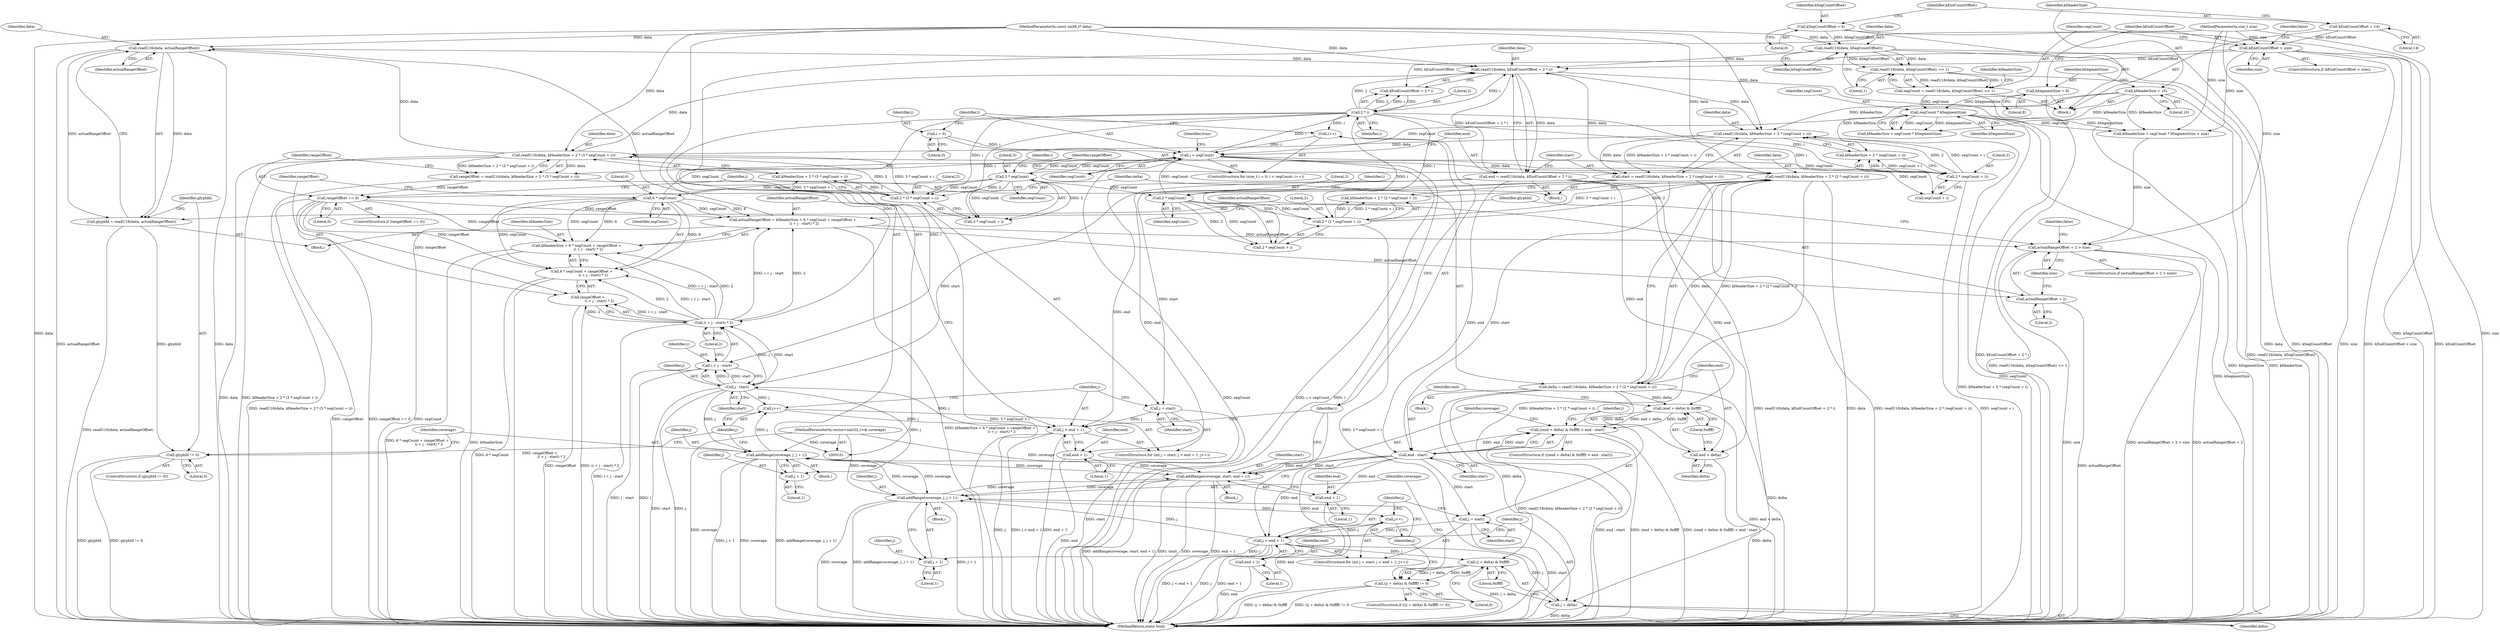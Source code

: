 digraph "1_Android_ca8ac8acdad662230ae37998c6c4091bb39402b6_1@API" {
"1000306" [label="(Call,readU16(data, actualRangeOffset))"];
"1000184" [label="(Call,readU16(data, kHeaderSize + 2 * (3 * segCount + i)))"];
"1000172" [label="(Call,readU16(data, kHeaderSize + 2 * (segCount + i)))"];
"1000162" [label="(Call,readU16(data, kEndCountOffset + 2 * i))"];
"1000306" [label="(Call,readU16(data, actualRangeOffset))"];
"1000103" [label="(MethodParameterIn,const uint8_t* data)"];
"1000277" [label="(Call,actualRangeOffset = kHeaderSize + 6 * segCount + rangeOffset +\n                     (i + j - start) * 2)"];
"1000282" [label="(Call,6 * segCount)"];
"1000191" [label="(Call,3 * segCount)"];
"1000153" [label="(Call,i < segCount)"];
"1000150" [label="(Call,i = 0)"];
"1000156" [label="(Call,i++)"];
"1000166" [label="(Call,2 * i)"];
"1000141" [label="(Call,segCount * kSegmentSize)"];
"1000130" [label="(Call,segCount = readU16(data, kSegCountOffset) >> 1)"];
"1000132" [label="(Call,readU16(data, kSegCountOffset) >> 1)"];
"1000133" [label="(Call,readU16(data, kSegCountOffset))"];
"1000107" [label="(Call,kSegCountOffset = 6)"];
"1000119" [label="(Call,kSegmentSize = 8)"];
"1000210" [label="(Call,2 * segCount)"];
"1000196" [label="(Call,rangeOffset == 0)"];
"1000182" [label="(Call,rangeOffset = readU16(data, kHeaderSize + 2 * (3 * segCount + i)))"];
"1000287" [label="(Call,(i + j - start) * 2)"];
"1000290" [label="(Call,j - start)"];
"1000268" [label="(Call,j < end + 1)"];
"1000273" [label="(Call,j++)"];
"1000314" [label="(Call,addRange(coverage, j, j + 1))"];
"1000225" [label="(Call,addRange(coverage, start, end + 1))"];
"1000255" [label="(Call,addRange(coverage, j, j + 1))"];
"1000102" [label="(MethodParameterIn,vector<uint32_t>& coverage)"];
"1000238" [label="(Call,j < end + 1)"];
"1000235" [label="(Call,j = start)"];
"1000221" [label="(Call,end - start)"];
"1000160" [label="(Call,end = readU16(data, kEndCountOffset + 2 * i))"];
"1000170" [label="(Call,start = readU16(data, kHeaderSize + 2 * (segCount + i)))"];
"1000243" [label="(Call,j++)"];
"1000265" [label="(Call,j = start)"];
"1000203" [label="(Call,readU16(data, kHeaderSize + 2 * (2 * segCount + i)))"];
"1000207" [label="(Call,2 * (2 * segCount + i))"];
"1000123" [label="(Call,kEndCountOffset > size)"];
"1000111" [label="(Call,kEndCountOffset = 14)"];
"1000104" [label="(MethodParameterIn,size_t size)"];
"1000115" [label="(Call,kHeaderSize = 16)"];
"1000176" [label="(Call,2 * (segCount + i))"];
"1000188" [label="(Call,2 * (3 * segCount + i))"];
"1000216" [label="(Call,(end + delta) & 0xffff)"];
"1000215" [label="(Call,((end + delta) & 0xffff) > end - start)"];
"1000217" [label="(Call,end + delta)"];
"1000248" [label="(Call,(j + delta) & 0xffff)"];
"1000247" [label="(Call,((j + delta) & 0xffff) != 0)"];
"1000249" [label="(Call,j + delta)"];
"1000258" [label="(Call,j + 1)"];
"1000295" [label="(Call,actualRangeOffset + 2 > size)"];
"1000296" [label="(Call,actualRangeOffset + 2)"];
"1000304" [label="(Call,glyphId = readU16(data, actualRangeOffset))"];
"1000310" [label="(Call,glyphId != 0)"];
"1000279" [label="(Call,kHeaderSize + 6 * segCount + rangeOffset +\n                     (i + j - start) * 2)"];
"1000281" [label="(Call,6 * segCount + rangeOffset +\n                     (i + j - start) * 2)"];
"1000285" [label="(Call,rangeOffset +\n                     (i + j - start) * 2)"];
"1000288" [label="(Call,i + j - start)"];
"1000317" [label="(Call,j + 1)"];
"1000228" [label="(Call,end + 1)"];
"1000240" [label="(Call,end + 1)"];
"1000270" [label="(Call,end + 1)"];
"1000201" [label="(Call,delta = readU16(data, kHeaderSize + 2 * (2 * segCount + i)))"];
"1000281" [label="(Call,6 * segCount + rangeOffset +\n                     (i + j - start) * 2)"];
"1000321" [label="(Identifier,true)"];
"1000222" [label="(Identifier,end)"];
"1000273" [label="(Call,j++)"];
"1000188" [label="(Call,2 * (3 * segCount + i))"];
"1000312" [label="(Literal,0)"];
"1000240" [label="(Call,end + 1)"];
"1000116" [label="(Identifier,kHeaderSize)"];
"1000192" [label="(Literal,3)"];
"1000183" [label="(Identifier,rangeOffset)"];
"1000266" [label="(Identifier,j)"];
"1000205" [label="(Call,kHeaderSize + 2 * (2 * segCount + i))"];
"1000219" [label="(Identifier,delta)"];
"1000291" [label="(Identifier,j)"];
"1000199" [label="(Block,)"];
"1000310" [label="(Call,glyphId != 0)"];
"1000194" [label="(Identifier,i)"];
"1000186" [label="(Call,kHeaderSize + 2 * (3 * segCount + i))"];
"1000109" [label="(Literal,6)"];
"1000285" [label="(Call,rangeOffset +\n                     (i + j - start) * 2)"];
"1000105" [label="(Block,)"];
"1000235" [label="(Call,j = start)"];
"1000125" [label="(Identifier,size)"];
"1000257" [label="(Identifier,j)"];
"1000302" [label="(Identifier,false)"];
"1000208" [label="(Literal,2)"];
"1000133" [label="(Call,readU16(data, kSegCountOffset))"];
"1000119" [label="(Call,kSegmentSize = 8)"];
"1000134" [label="(Identifier,data)"];
"1000166" [label="(Call,2 * i)"];
"1000202" [label="(Identifier,delta)"];
"1000270" [label="(Call,end + 1)"];
"1000140" [label="(Identifier,kHeaderSize)"];
"1000128" [label="(Identifier,false)"];
"1000309" [label="(ControlStructure,if (glyphId != 0))"];
"1000227" [label="(Identifier,start)"];
"1000287" [label="(Call,(i + j - start) * 2)"];
"1000172" [label="(Call,readU16(data, kHeaderSize + 2 * (segCount + i)))"];
"1000290" [label="(Call,j - start)"];
"1000271" [label="(Identifier,end)"];
"1000311" [label="(Identifier,glyphId)"];
"1000211" [label="(Literal,2)"];
"1000256" [label="(Identifier,coverage)"];
"1000143" [label="(Identifier,kSegmentSize)"];
"1000230" [label="(Literal,1)"];
"1000250" [label="(Identifier,j)"];
"1000280" [label="(Identifier,kHeaderSize)"];
"1000132" [label="(Call,readU16(data, kSegCountOffset) >> 1)"];
"1000304" [label="(Call,glyphId = readU16(data, actualRangeOffset))"];
"1000314" [label="(Call,addRange(coverage, j, j + 1))"];
"1000293" [label="(Literal,2)"];
"1000131" [label="(Identifier,segCount)"];
"1000258" [label="(Call,j + 1)"];
"1000292" [label="(Identifier,start)"];
"1000282" [label="(Call,6 * segCount)"];
"1000263" [label="(ControlStructure,for (int j = start; j < end + 1; j++))"];
"1000269" [label="(Identifier,j)"];
"1000239" [label="(Identifier,j)"];
"1000241" [label="(Identifier,end)"];
"1000151" [label="(Identifier,i)"];
"1000121" [label="(Literal,8)"];
"1000255" [label="(Call,addRange(coverage, j, j + 1))"];
"1000286" [label="(Identifier,rangeOffset)"];
"1000318" [label="(Identifier,j)"];
"1000246" [label="(ControlStructure,if (((j + delta) & 0xffff) != 0))"];
"1000113" [label="(Literal,14)"];
"1000316" [label="(Identifier,j)"];
"1000289" [label="(Identifier,i)"];
"1000223" [label="(Identifier,start)"];
"1000322" [label="(MethodReturn,static bool)"];
"1000185" [label="(Identifier,data)"];
"1000249" [label="(Call,j + delta)"];
"1000117" [label="(Literal,16)"];
"1000274" [label="(Identifier,j)"];
"1000162" [label="(Call,readU16(data, kEndCountOffset + 2 * i))"];
"1000111" [label="(Call,kEndCountOffset = 14)"];
"1000135" [label="(Identifier,kSegCountOffset)"];
"1000217" [label="(Call,end + delta)"];
"1000108" [label="(Identifier,kSegCountOffset)"];
"1000204" [label="(Identifier,data)"];
"1000294" [label="(ControlStructure,if (actualRangeOffset + 2 > size))"];
"1000215" [label="(Call,((end + delta) & 0xffff) > end - start)"];
"1000308" [label="(Identifier,actualRangeOffset)"];
"1000104" [label="(MethodParameterIn,size_t size)"];
"1000164" [label="(Call,kEndCountOffset + 2 * i)"];
"1000171" [label="(Identifier,start)"];
"1000267" [label="(Identifier,start)"];
"1000163" [label="(Identifier,data)"];
"1000243" [label="(Call,j++)"];
"1000288" [label="(Call,i + j - start)"];
"1000317" [label="(Call,j + 1)"];
"1000177" [label="(Literal,2)"];
"1000284" [label="(Identifier,segCount)"];
"1000216" [label="(Call,(end + delta) & 0xffff)"];
"1000242" [label="(Literal,1)"];
"1000244" [label="(Identifier,j)"];
"1000306" [label="(Call,readU16(data, actualRangeOffset))"];
"1000168" [label="(Identifier,i)"];
"1000233" [label="(ControlStructure,for (int j = start; j < end + 1; j++))"];
"1000238" [label="(Call,j < end + 1)"];
"1000190" [label="(Call,3 * segCount + i)"];
"1000170" [label="(Call,start = readU16(data, kHeaderSize + 2 * (segCount + i)))"];
"1000112" [label="(Identifier,kEndCountOffset)"];
"1000254" [label="(Block,)"];
"1000248" [label="(Call,(j + delta) & 0xffff)"];
"1000174" [label="(Call,kHeaderSize + 2 * (segCount + i))"];
"1000158" [label="(Block,)"];
"1000193" [label="(Identifier,segCount)"];
"1000178" [label="(Call,segCount + i)"];
"1000124" [label="(Identifier,kEndCountOffset)"];
"1000138" [label="(Call,kHeaderSize + segCount * kSegmentSize > size)"];
"1000272" [label="(Literal,1)"];
"1000142" [label="(Identifier,segCount)"];
"1000295" [label="(Call,actualRangeOffset + 2 > size)"];
"1000251" [label="(Identifier,delta)"];
"1000298" [label="(Literal,2)"];
"1000226" [label="(Identifier,coverage)"];
"1000115" [label="(Call,kHeaderSize = 16)"];
"1000176" [label="(Call,2 * (segCount + i))"];
"1000299" [label="(Identifier,size)"];
"1000283" [label="(Literal,6)"];
"1000203" [label="(Call,readU16(data, kHeaderSize + 2 * (2 * segCount + i)))"];
"1000210" [label="(Call,2 * segCount)"];
"1000236" [label="(Identifier,j)"];
"1000278" [label="(Identifier,actualRangeOffset)"];
"1000120" [label="(Identifier,kSegmentSize)"];
"1000161" [label="(Identifier,end)"];
"1000150" [label="(Call,i = 0)"];
"1000139" [label="(Call,kHeaderSize + segCount * kSegmentSize)"];
"1000122" [label="(ControlStructure,if (kEndCountOffset > size))"];
"1000253" [label="(Literal,0)"];
"1000305" [label="(Identifier,glyphId)"];
"1000201" [label="(Call,delta = readU16(data, kHeaderSize + 2 * (2 * segCount + i)))"];
"1000167" [label="(Literal,2)"];
"1000296" [label="(Call,actualRangeOffset + 2)"];
"1000268" [label="(Call,j < end + 1)"];
"1000307" [label="(Identifier,data)"];
"1000265" [label="(Call,j = start)"];
"1000220" [label="(Literal,0xffff)"];
"1000319" [label="(Literal,1)"];
"1000103" [label="(MethodParameterIn,const uint8_t* data)"];
"1000153" [label="(Call,i < segCount)"];
"1000197" [label="(Identifier,rangeOffset)"];
"1000313" [label="(Block,)"];
"1000209" [label="(Call,2 * segCount + i)"];
"1000157" [label="(Identifier,i)"];
"1000123" [label="(Call,kEndCountOffset > size)"];
"1000136" [label="(Literal,1)"];
"1000107" [label="(Call,kSegCountOffset = 6)"];
"1000155" [label="(Identifier,segCount)"];
"1000252" [label="(Literal,0xffff)"];
"1000212" [label="(Identifier,segCount)"];
"1000148" [label="(ControlStructure,for (size_t i = 0; i < segCount; i++))"];
"1000184" [label="(Call,readU16(data, kHeaderSize + 2 * (3 * segCount + i)))"];
"1000218" [label="(Identifier,end)"];
"1000207" [label="(Call,2 * (2 * segCount + i))"];
"1000221" [label="(Call,end - start)"];
"1000214" [label="(ControlStructure,if (((end + delta) & 0xffff) > end - start))"];
"1000315" [label="(Identifier,coverage)"];
"1000229" [label="(Identifier,end)"];
"1000102" [label="(MethodParameterIn,vector<uint32_t>& coverage)"];
"1000228" [label="(Call,end + 1)"];
"1000196" [label="(Call,rangeOffset == 0)"];
"1000152" [label="(Literal,0)"];
"1000237" [label="(Identifier,start)"];
"1000189" [label="(Literal,2)"];
"1000225" [label="(Call,addRange(coverage, start, end + 1))"];
"1000195" [label="(ControlStructure,if (rangeOffset == 0))"];
"1000275" [label="(Block,)"];
"1000141" [label="(Call,segCount * kSegmentSize)"];
"1000247" [label="(Call,((j + delta) & 0xffff) != 0)"];
"1000173" [label="(Identifier,data)"];
"1000259" [label="(Identifier,j)"];
"1000182" [label="(Call,rangeOffset = readU16(data, kHeaderSize + 2 * (3 * segCount + i)))"];
"1000156" [label="(Call,i++)"];
"1000224" [label="(Block,)"];
"1000279" [label="(Call,kHeaderSize + 6 * segCount + rangeOffset +\n                     (i + j - start) * 2)"];
"1000198" [label="(Literal,0)"];
"1000297" [label="(Identifier,actualRangeOffset)"];
"1000191" [label="(Call,3 * segCount)"];
"1000160" [label="(Call,end = readU16(data, kEndCountOffset + 2 * i))"];
"1000130" [label="(Call,segCount = readU16(data, kSegCountOffset) >> 1)"];
"1000260" [label="(Literal,1)"];
"1000213" [label="(Identifier,i)"];
"1000154" [label="(Identifier,i)"];
"1000277" [label="(Call,actualRangeOffset = kHeaderSize + 6 * segCount + rangeOffset +\n                     (i + j - start) * 2)"];
"1000306" -> "1000304"  [label="AST: "];
"1000306" -> "1000308"  [label="CFG: "];
"1000307" -> "1000306"  [label="AST: "];
"1000308" -> "1000306"  [label="AST: "];
"1000304" -> "1000306"  [label="CFG: "];
"1000306" -> "1000322"  [label="DDG: data"];
"1000306" -> "1000322"  [label="DDG: actualRangeOffset"];
"1000306" -> "1000162"  [label="DDG: data"];
"1000306" -> "1000304"  [label="DDG: data"];
"1000306" -> "1000304"  [label="DDG: actualRangeOffset"];
"1000184" -> "1000306"  [label="DDG: data"];
"1000103" -> "1000306"  [label="DDG: data"];
"1000277" -> "1000306"  [label="DDG: actualRangeOffset"];
"1000184" -> "1000182"  [label="AST: "];
"1000184" -> "1000186"  [label="CFG: "];
"1000185" -> "1000184"  [label="AST: "];
"1000186" -> "1000184"  [label="AST: "];
"1000182" -> "1000184"  [label="CFG: "];
"1000184" -> "1000322"  [label="DDG: data"];
"1000184" -> "1000322"  [label="DDG: kHeaderSize + 2 * (3 * segCount + i)"];
"1000184" -> "1000162"  [label="DDG: data"];
"1000184" -> "1000182"  [label="DDG: data"];
"1000184" -> "1000182"  [label="DDG: kHeaderSize + 2 * (3 * segCount + i)"];
"1000172" -> "1000184"  [label="DDG: data"];
"1000103" -> "1000184"  [label="DDG: data"];
"1000188" -> "1000184"  [label="DDG: 2"];
"1000188" -> "1000184"  [label="DDG: 3 * segCount + i"];
"1000184" -> "1000203"  [label="DDG: data"];
"1000172" -> "1000170"  [label="AST: "];
"1000172" -> "1000174"  [label="CFG: "];
"1000173" -> "1000172"  [label="AST: "];
"1000174" -> "1000172"  [label="AST: "];
"1000170" -> "1000172"  [label="CFG: "];
"1000172" -> "1000322"  [label="DDG: kHeaderSize + 2 * (segCount + i)"];
"1000172" -> "1000170"  [label="DDG: data"];
"1000172" -> "1000170"  [label="DDG: kHeaderSize + 2 * (segCount + i)"];
"1000162" -> "1000172"  [label="DDG: data"];
"1000103" -> "1000172"  [label="DDG: data"];
"1000115" -> "1000172"  [label="DDG: kHeaderSize"];
"1000176" -> "1000172"  [label="DDG: 2"];
"1000176" -> "1000172"  [label="DDG: segCount + i"];
"1000162" -> "1000160"  [label="AST: "];
"1000162" -> "1000164"  [label="CFG: "];
"1000163" -> "1000162"  [label="AST: "];
"1000164" -> "1000162"  [label="AST: "];
"1000160" -> "1000162"  [label="CFG: "];
"1000162" -> "1000322"  [label="DDG: kEndCountOffset + 2 * i"];
"1000162" -> "1000160"  [label="DDG: data"];
"1000162" -> "1000160"  [label="DDG: kEndCountOffset + 2 * i"];
"1000203" -> "1000162"  [label="DDG: data"];
"1000133" -> "1000162"  [label="DDG: data"];
"1000103" -> "1000162"  [label="DDG: data"];
"1000123" -> "1000162"  [label="DDG: kEndCountOffset"];
"1000166" -> "1000162"  [label="DDG: 2"];
"1000166" -> "1000162"  [label="DDG: i"];
"1000103" -> "1000101"  [label="AST: "];
"1000103" -> "1000322"  [label="DDG: data"];
"1000103" -> "1000133"  [label="DDG: data"];
"1000103" -> "1000203"  [label="DDG: data"];
"1000277" -> "1000275"  [label="AST: "];
"1000277" -> "1000279"  [label="CFG: "];
"1000278" -> "1000277"  [label="AST: "];
"1000279" -> "1000277"  [label="AST: "];
"1000297" -> "1000277"  [label="CFG: "];
"1000277" -> "1000322"  [label="DDG: kHeaderSize + 6 * segCount + rangeOffset +\n                     (i + j - start) * 2"];
"1000282" -> "1000277"  [label="DDG: 6"];
"1000282" -> "1000277"  [label="DDG: segCount"];
"1000196" -> "1000277"  [label="DDG: rangeOffset"];
"1000287" -> "1000277"  [label="DDG: i + j - start"];
"1000287" -> "1000277"  [label="DDG: 2"];
"1000277" -> "1000295"  [label="DDG: actualRangeOffset"];
"1000277" -> "1000296"  [label="DDG: actualRangeOffset"];
"1000282" -> "1000281"  [label="AST: "];
"1000282" -> "1000284"  [label="CFG: "];
"1000283" -> "1000282"  [label="AST: "];
"1000284" -> "1000282"  [label="AST: "];
"1000286" -> "1000282"  [label="CFG: "];
"1000282" -> "1000322"  [label="DDG: segCount"];
"1000282" -> "1000153"  [label="DDG: segCount"];
"1000282" -> "1000279"  [label="DDG: 6"];
"1000282" -> "1000279"  [label="DDG: segCount"];
"1000282" -> "1000281"  [label="DDG: 6"];
"1000282" -> "1000281"  [label="DDG: segCount"];
"1000191" -> "1000282"  [label="DDG: segCount"];
"1000191" -> "1000190"  [label="AST: "];
"1000191" -> "1000193"  [label="CFG: "];
"1000192" -> "1000191"  [label="AST: "];
"1000193" -> "1000191"  [label="AST: "];
"1000194" -> "1000191"  [label="CFG: "];
"1000191" -> "1000153"  [label="DDG: segCount"];
"1000191" -> "1000188"  [label="DDG: 3"];
"1000191" -> "1000188"  [label="DDG: segCount"];
"1000191" -> "1000190"  [label="DDG: 3"];
"1000191" -> "1000190"  [label="DDG: segCount"];
"1000153" -> "1000191"  [label="DDG: segCount"];
"1000191" -> "1000210"  [label="DDG: segCount"];
"1000153" -> "1000148"  [label="AST: "];
"1000153" -> "1000155"  [label="CFG: "];
"1000154" -> "1000153"  [label="AST: "];
"1000155" -> "1000153"  [label="AST: "];
"1000161" -> "1000153"  [label="CFG: "];
"1000321" -> "1000153"  [label="CFG: "];
"1000153" -> "1000322"  [label="DDG: segCount"];
"1000153" -> "1000322"  [label="DDG: i < segCount"];
"1000153" -> "1000322"  [label="DDG: i"];
"1000150" -> "1000153"  [label="DDG: i"];
"1000156" -> "1000153"  [label="DDG: i"];
"1000141" -> "1000153"  [label="DDG: segCount"];
"1000210" -> "1000153"  [label="DDG: segCount"];
"1000153" -> "1000166"  [label="DDG: i"];
"1000153" -> "1000176"  [label="DDG: segCount"];
"1000153" -> "1000178"  [label="DDG: segCount"];
"1000150" -> "1000148"  [label="AST: "];
"1000150" -> "1000152"  [label="CFG: "];
"1000151" -> "1000150"  [label="AST: "];
"1000152" -> "1000150"  [label="AST: "];
"1000154" -> "1000150"  [label="CFG: "];
"1000156" -> "1000148"  [label="AST: "];
"1000156" -> "1000157"  [label="CFG: "];
"1000157" -> "1000156"  [label="AST: "];
"1000154" -> "1000156"  [label="CFG: "];
"1000166" -> "1000156"  [label="DDG: i"];
"1000166" -> "1000164"  [label="AST: "];
"1000166" -> "1000168"  [label="CFG: "];
"1000167" -> "1000166"  [label="AST: "];
"1000168" -> "1000166"  [label="AST: "];
"1000164" -> "1000166"  [label="CFG: "];
"1000166" -> "1000164"  [label="DDG: 2"];
"1000166" -> "1000164"  [label="DDG: i"];
"1000166" -> "1000176"  [label="DDG: i"];
"1000166" -> "1000178"  [label="DDG: i"];
"1000166" -> "1000188"  [label="DDG: i"];
"1000166" -> "1000190"  [label="DDG: i"];
"1000166" -> "1000207"  [label="DDG: i"];
"1000166" -> "1000209"  [label="DDG: i"];
"1000166" -> "1000287"  [label="DDG: i"];
"1000166" -> "1000288"  [label="DDG: i"];
"1000141" -> "1000139"  [label="AST: "];
"1000141" -> "1000143"  [label="CFG: "];
"1000142" -> "1000141"  [label="AST: "];
"1000143" -> "1000141"  [label="AST: "];
"1000139" -> "1000141"  [label="CFG: "];
"1000141" -> "1000322"  [label="DDG: segCount"];
"1000141" -> "1000322"  [label="DDG: kSegmentSize"];
"1000141" -> "1000138"  [label="DDG: segCount"];
"1000141" -> "1000138"  [label="DDG: kSegmentSize"];
"1000141" -> "1000139"  [label="DDG: segCount"];
"1000141" -> "1000139"  [label="DDG: kSegmentSize"];
"1000130" -> "1000141"  [label="DDG: segCount"];
"1000119" -> "1000141"  [label="DDG: kSegmentSize"];
"1000130" -> "1000105"  [label="AST: "];
"1000130" -> "1000132"  [label="CFG: "];
"1000131" -> "1000130"  [label="AST: "];
"1000132" -> "1000130"  [label="AST: "];
"1000140" -> "1000130"  [label="CFG: "];
"1000130" -> "1000322"  [label="DDG: readU16(data, kSegCountOffset) >> 1"];
"1000132" -> "1000130"  [label="DDG: readU16(data, kSegCountOffset)"];
"1000132" -> "1000130"  [label="DDG: 1"];
"1000132" -> "1000136"  [label="CFG: "];
"1000133" -> "1000132"  [label="AST: "];
"1000136" -> "1000132"  [label="AST: "];
"1000132" -> "1000322"  [label="DDG: readU16(data, kSegCountOffset)"];
"1000133" -> "1000132"  [label="DDG: data"];
"1000133" -> "1000132"  [label="DDG: kSegCountOffset"];
"1000133" -> "1000135"  [label="CFG: "];
"1000134" -> "1000133"  [label="AST: "];
"1000135" -> "1000133"  [label="AST: "];
"1000136" -> "1000133"  [label="CFG: "];
"1000133" -> "1000322"  [label="DDG: data"];
"1000133" -> "1000322"  [label="DDG: kSegCountOffset"];
"1000107" -> "1000133"  [label="DDG: kSegCountOffset"];
"1000107" -> "1000105"  [label="AST: "];
"1000107" -> "1000109"  [label="CFG: "];
"1000108" -> "1000107"  [label="AST: "];
"1000109" -> "1000107"  [label="AST: "];
"1000112" -> "1000107"  [label="CFG: "];
"1000107" -> "1000322"  [label="DDG: kSegCountOffset"];
"1000119" -> "1000105"  [label="AST: "];
"1000119" -> "1000121"  [label="CFG: "];
"1000120" -> "1000119"  [label="AST: "];
"1000121" -> "1000119"  [label="AST: "];
"1000124" -> "1000119"  [label="CFG: "];
"1000119" -> "1000322"  [label="DDG: kSegmentSize"];
"1000210" -> "1000209"  [label="AST: "];
"1000210" -> "1000212"  [label="CFG: "];
"1000211" -> "1000210"  [label="AST: "];
"1000212" -> "1000210"  [label="AST: "];
"1000213" -> "1000210"  [label="CFG: "];
"1000210" -> "1000207"  [label="DDG: 2"];
"1000210" -> "1000207"  [label="DDG: segCount"];
"1000210" -> "1000209"  [label="DDG: 2"];
"1000210" -> "1000209"  [label="DDG: segCount"];
"1000196" -> "1000195"  [label="AST: "];
"1000196" -> "1000198"  [label="CFG: "];
"1000197" -> "1000196"  [label="AST: "];
"1000198" -> "1000196"  [label="AST: "];
"1000202" -> "1000196"  [label="CFG: "];
"1000266" -> "1000196"  [label="CFG: "];
"1000196" -> "1000322"  [label="DDG: rangeOffset"];
"1000196" -> "1000322"  [label="DDG: rangeOffset == 0"];
"1000182" -> "1000196"  [label="DDG: rangeOffset"];
"1000196" -> "1000279"  [label="DDG: rangeOffset"];
"1000196" -> "1000281"  [label="DDG: rangeOffset"];
"1000196" -> "1000285"  [label="DDG: rangeOffset"];
"1000182" -> "1000158"  [label="AST: "];
"1000183" -> "1000182"  [label="AST: "];
"1000197" -> "1000182"  [label="CFG: "];
"1000182" -> "1000322"  [label="DDG: readU16(data, kHeaderSize + 2 * (3 * segCount + i))"];
"1000287" -> "1000285"  [label="AST: "];
"1000287" -> "1000293"  [label="CFG: "];
"1000288" -> "1000287"  [label="AST: "];
"1000293" -> "1000287"  [label="AST: "];
"1000285" -> "1000287"  [label="CFG: "];
"1000287" -> "1000322"  [label="DDG: i + j - start"];
"1000287" -> "1000279"  [label="DDG: i + j - start"];
"1000287" -> "1000279"  [label="DDG: 2"];
"1000287" -> "1000281"  [label="DDG: i + j - start"];
"1000287" -> "1000281"  [label="DDG: 2"];
"1000287" -> "1000285"  [label="DDG: i + j - start"];
"1000287" -> "1000285"  [label="DDG: 2"];
"1000290" -> "1000287"  [label="DDG: j"];
"1000290" -> "1000287"  [label="DDG: start"];
"1000290" -> "1000288"  [label="AST: "];
"1000290" -> "1000292"  [label="CFG: "];
"1000291" -> "1000290"  [label="AST: "];
"1000292" -> "1000290"  [label="AST: "];
"1000288" -> "1000290"  [label="CFG: "];
"1000290" -> "1000322"  [label="DDG: j"];
"1000290" -> "1000322"  [label="DDG: start"];
"1000290" -> "1000273"  [label="DDG: j"];
"1000290" -> "1000288"  [label="DDG: j"];
"1000290" -> "1000288"  [label="DDG: start"];
"1000268" -> "1000290"  [label="DDG: j"];
"1000170" -> "1000290"  [label="DDG: start"];
"1000290" -> "1000314"  [label="DDG: j"];
"1000290" -> "1000317"  [label="DDG: j"];
"1000268" -> "1000263"  [label="AST: "];
"1000268" -> "1000270"  [label="CFG: "];
"1000269" -> "1000268"  [label="AST: "];
"1000270" -> "1000268"  [label="AST: "];
"1000278" -> "1000268"  [label="CFG: "];
"1000157" -> "1000268"  [label="CFG: "];
"1000268" -> "1000322"  [label="DDG: j"];
"1000268" -> "1000322"  [label="DDG: j < end + 1"];
"1000268" -> "1000322"  [label="DDG: end + 1"];
"1000273" -> "1000268"  [label="DDG: j"];
"1000265" -> "1000268"  [label="DDG: j"];
"1000160" -> "1000268"  [label="DDG: end"];
"1000273" -> "1000263"  [label="AST: "];
"1000273" -> "1000274"  [label="CFG: "];
"1000274" -> "1000273"  [label="AST: "];
"1000269" -> "1000273"  [label="CFG: "];
"1000314" -> "1000273"  [label="DDG: j"];
"1000314" -> "1000313"  [label="AST: "];
"1000314" -> "1000317"  [label="CFG: "];
"1000315" -> "1000314"  [label="AST: "];
"1000316" -> "1000314"  [label="AST: "];
"1000317" -> "1000314"  [label="AST: "];
"1000274" -> "1000314"  [label="CFG: "];
"1000314" -> "1000322"  [label="DDG: coverage"];
"1000314" -> "1000322"  [label="DDG: addRange(coverage, j, j + 1)"];
"1000314" -> "1000322"  [label="DDG: j + 1"];
"1000314" -> "1000225"  [label="DDG: coverage"];
"1000314" -> "1000255"  [label="DDG: coverage"];
"1000225" -> "1000314"  [label="DDG: coverage"];
"1000255" -> "1000314"  [label="DDG: coverage"];
"1000102" -> "1000314"  [label="DDG: coverage"];
"1000225" -> "1000224"  [label="AST: "];
"1000225" -> "1000228"  [label="CFG: "];
"1000226" -> "1000225"  [label="AST: "];
"1000227" -> "1000225"  [label="AST: "];
"1000228" -> "1000225"  [label="AST: "];
"1000157" -> "1000225"  [label="CFG: "];
"1000225" -> "1000322"  [label="DDG: addRange(coverage, start, end + 1)"];
"1000225" -> "1000322"  [label="DDG: start"];
"1000225" -> "1000322"  [label="DDG: coverage"];
"1000225" -> "1000322"  [label="DDG: end + 1"];
"1000255" -> "1000225"  [label="DDG: coverage"];
"1000102" -> "1000225"  [label="DDG: coverage"];
"1000221" -> "1000225"  [label="DDG: start"];
"1000221" -> "1000225"  [label="DDG: end"];
"1000225" -> "1000255"  [label="DDG: coverage"];
"1000255" -> "1000254"  [label="AST: "];
"1000255" -> "1000258"  [label="CFG: "];
"1000256" -> "1000255"  [label="AST: "];
"1000257" -> "1000255"  [label="AST: "];
"1000258" -> "1000255"  [label="AST: "];
"1000244" -> "1000255"  [label="CFG: "];
"1000255" -> "1000322"  [label="DDG: addRange(coverage, j, j + 1)"];
"1000255" -> "1000322"  [label="DDG: j + 1"];
"1000255" -> "1000322"  [label="DDG: coverage"];
"1000255" -> "1000243"  [label="DDG: j"];
"1000102" -> "1000255"  [label="DDG: coverage"];
"1000238" -> "1000255"  [label="DDG: j"];
"1000102" -> "1000101"  [label="AST: "];
"1000102" -> "1000322"  [label="DDG: coverage"];
"1000238" -> "1000233"  [label="AST: "];
"1000238" -> "1000240"  [label="CFG: "];
"1000239" -> "1000238"  [label="AST: "];
"1000240" -> "1000238"  [label="AST: "];
"1000250" -> "1000238"  [label="CFG: "];
"1000157" -> "1000238"  [label="CFG: "];
"1000238" -> "1000322"  [label="DDG: j"];
"1000238" -> "1000322"  [label="DDG: end + 1"];
"1000238" -> "1000322"  [label="DDG: j < end + 1"];
"1000235" -> "1000238"  [label="DDG: j"];
"1000243" -> "1000238"  [label="DDG: j"];
"1000221" -> "1000238"  [label="DDG: end"];
"1000238" -> "1000243"  [label="DDG: j"];
"1000238" -> "1000248"  [label="DDG: j"];
"1000238" -> "1000249"  [label="DDG: j"];
"1000238" -> "1000258"  [label="DDG: j"];
"1000235" -> "1000233"  [label="AST: "];
"1000235" -> "1000237"  [label="CFG: "];
"1000236" -> "1000235"  [label="AST: "];
"1000237" -> "1000235"  [label="AST: "];
"1000239" -> "1000235"  [label="CFG: "];
"1000235" -> "1000322"  [label="DDG: start"];
"1000221" -> "1000235"  [label="DDG: start"];
"1000221" -> "1000215"  [label="AST: "];
"1000221" -> "1000223"  [label="CFG: "];
"1000222" -> "1000221"  [label="AST: "];
"1000223" -> "1000221"  [label="AST: "];
"1000215" -> "1000221"  [label="CFG: "];
"1000221" -> "1000215"  [label="DDG: end"];
"1000221" -> "1000215"  [label="DDG: start"];
"1000160" -> "1000221"  [label="DDG: end"];
"1000170" -> "1000221"  [label="DDG: start"];
"1000221" -> "1000228"  [label="DDG: end"];
"1000221" -> "1000240"  [label="DDG: end"];
"1000160" -> "1000158"  [label="AST: "];
"1000161" -> "1000160"  [label="AST: "];
"1000171" -> "1000160"  [label="CFG: "];
"1000160" -> "1000322"  [label="DDG: readU16(data, kEndCountOffset + 2 * i)"];
"1000160" -> "1000216"  [label="DDG: end"];
"1000160" -> "1000217"  [label="DDG: end"];
"1000160" -> "1000270"  [label="DDG: end"];
"1000170" -> "1000158"  [label="AST: "];
"1000171" -> "1000170"  [label="AST: "];
"1000183" -> "1000170"  [label="CFG: "];
"1000170" -> "1000322"  [label="DDG: readU16(data, kHeaderSize + 2 * (segCount + i))"];
"1000170" -> "1000265"  [label="DDG: start"];
"1000243" -> "1000233"  [label="AST: "];
"1000243" -> "1000244"  [label="CFG: "];
"1000244" -> "1000243"  [label="AST: "];
"1000239" -> "1000243"  [label="CFG: "];
"1000265" -> "1000263"  [label="AST: "];
"1000265" -> "1000267"  [label="CFG: "];
"1000266" -> "1000265"  [label="AST: "];
"1000267" -> "1000265"  [label="AST: "];
"1000269" -> "1000265"  [label="CFG: "];
"1000265" -> "1000322"  [label="DDG: start"];
"1000203" -> "1000201"  [label="AST: "];
"1000203" -> "1000205"  [label="CFG: "];
"1000204" -> "1000203"  [label="AST: "];
"1000205" -> "1000203"  [label="AST: "];
"1000201" -> "1000203"  [label="CFG: "];
"1000203" -> "1000322"  [label="DDG: kHeaderSize + 2 * (2 * segCount + i)"];
"1000203" -> "1000322"  [label="DDG: data"];
"1000203" -> "1000201"  [label="DDG: data"];
"1000203" -> "1000201"  [label="DDG: kHeaderSize + 2 * (2 * segCount + i)"];
"1000207" -> "1000203"  [label="DDG: 2"];
"1000207" -> "1000203"  [label="DDG: 2 * segCount + i"];
"1000207" -> "1000205"  [label="AST: "];
"1000207" -> "1000209"  [label="CFG: "];
"1000208" -> "1000207"  [label="AST: "];
"1000209" -> "1000207"  [label="AST: "];
"1000205" -> "1000207"  [label="CFG: "];
"1000207" -> "1000322"  [label="DDG: 2 * segCount + i"];
"1000207" -> "1000205"  [label="DDG: 2"];
"1000207" -> "1000205"  [label="DDG: 2 * segCount + i"];
"1000123" -> "1000122"  [label="AST: "];
"1000123" -> "1000125"  [label="CFG: "];
"1000124" -> "1000123"  [label="AST: "];
"1000125" -> "1000123"  [label="AST: "];
"1000128" -> "1000123"  [label="CFG: "];
"1000131" -> "1000123"  [label="CFG: "];
"1000123" -> "1000322"  [label="DDG: size"];
"1000123" -> "1000322"  [label="DDG: kEndCountOffset > size"];
"1000123" -> "1000322"  [label="DDG: kEndCountOffset"];
"1000111" -> "1000123"  [label="DDG: kEndCountOffset"];
"1000104" -> "1000123"  [label="DDG: size"];
"1000123" -> "1000138"  [label="DDG: size"];
"1000123" -> "1000164"  [label="DDG: kEndCountOffset"];
"1000111" -> "1000105"  [label="AST: "];
"1000111" -> "1000113"  [label="CFG: "];
"1000112" -> "1000111"  [label="AST: "];
"1000113" -> "1000111"  [label="AST: "];
"1000116" -> "1000111"  [label="CFG: "];
"1000104" -> "1000101"  [label="AST: "];
"1000104" -> "1000322"  [label="DDG: size"];
"1000104" -> "1000138"  [label="DDG: size"];
"1000104" -> "1000295"  [label="DDG: size"];
"1000115" -> "1000105"  [label="AST: "];
"1000115" -> "1000117"  [label="CFG: "];
"1000116" -> "1000115"  [label="AST: "];
"1000117" -> "1000115"  [label="AST: "];
"1000120" -> "1000115"  [label="CFG: "];
"1000115" -> "1000322"  [label="DDG: kHeaderSize"];
"1000115" -> "1000138"  [label="DDG: kHeaderSize"];
"1000115" -> "1000139"  [label="DDG: kHeaderSize"];
"1000115" -> "1000174"  [label="DDG: kHeaderSize"];
"1000176" -> "1000174"  [label="AST: "];
"1000176" -> "1000178"  [label="CFG: "];
"1000177" -> "1000176"  [label="AST: "];
"1000178" -> "1000176"  [label="AST: "];
"1000174" -> "1000176"  [label="CFG: "];
"1000176" -> "1000322"  [label="DDG: segCount + i"];
"1000176" -> "1000174"  [label="DDG: 2"];
"1000176" -> "1000174"  [label="DDG: segCount + i"];
"1000188" -> "1000186"  [label="AST: "];
"1000188" -> "1000190"  [label="CFG: "];
"1000189" -> "1000188"  [label="AST: "];
"1000190" -> "1000188"  [label="AST: "];
"1000186" -> "1000188"  [label="CFG: "];
"1000188" -> "1000322"  [label="DDG: 3 * segCount + i"];
"1000188" -> "1000186"  [label="DDG: 2"];
"1000188" -> "1000186"  [label="DDG: 3 * segCount + i"];
"1000216" -> "1000215"  [label="AST: "];
"1000216" -> "1000220"  [label="CFG: "];
"1000217" -> "1000216"  [label="AST: "];
"1000220" -> "1000216"  [label="AST: "];
"1000222" -> "1000216"  [label="CFG: "];
"1000216" -> "1000322"  [label="DDG: end + delta"];
"1000216" -> "1000215"  [label="DDG: end + delta"];
"1000216" -> "1000215"  [label="DDG: 0xffff"];
"1000201" -> "1000216"  [label="DDG: delta"];
"1000215" -> "1000214"  [label="AST: "];
"1000226" -> "1000215"  [label="CFG: "];
"1000236" -> "1000215"  [label="CFG: "];
"1000215" -> "1000322"  [label="DDG: end - start"];
"1000215" -> "1000322"  [label="DDG: (end + delta) & 0xffff"];
"1000215" -> "1000322"  [label="DDG: ((end + delta) & 0xffff) > end - start"];
"1000217" -> "1000219"  [label="CFG: "];
"1000218" -> "1000217"  [label="AST: "];
"1000219" -> "1000217"  [label="AST: "];
"1000220" -> "1000217"  [label="CFG: "];
"1000217" -> "1000322"  [label="DDG: delta"];
"1000201" -> "1000217"  [label="DDG: delta"];
"1000248" -> "1000247"  [label="AST: "];
"1000248" -> "1000252"  [label="CFG: "];
"1000249" -> "1000248"  [label="AST: "];
"1000252" -> "1000248"  [label="AST: "];
"1000253" -> "1000248"  [label="CFG: "];
"1000248" -> "1000322"  [label="DDG: j + delta"];
"1000248" -> "1000247"  [label="DDG: j + delta"];
"1000248" -> "1000247"  [label="DDG: 0xffff"];
"1000201" -> "1000248"  [label="DDG: delta"];
"1000247" -> "1000246"  [label="AST: "];
"1000247" -> "1000253"  [label="CFG: "];
"1000253" -> "1000247"  [label="AST: "];
"1000256" -> "1000247"  [label="CFG: "];
"1000244" -> "1000247"  [label="CFG: "];
"1000247" -> "1000322"  [label="DDG: (j + delta) & 0xffff"];
"1000247" -> "1000322"  [label="DDG: ((j + delta) & 0xffff) != 0"];
"1000249" -> "1000251"  [label="CFG: "];
"1000250" -> "1000249"  [label="AST: "];
"1000251" -> "1000249"  [label="AST: "];
"1000252" -> "1000249"  [label="CFG: "];
"1000249" -> "1000322"  [label="DDG: delta"];
"1000201" -> "1000249"  [label="DDG: delta"];
"1000258" -> "1000260"  [label="CFG: "];
"1000259" -> "1000258"  [label="AST: "];
"1000260" -> "1000258"  [label="AST: "];
"1000295" -> "1000294"  [label="AST: "];
"1000295" -> "1000299"  [label="CFG: "];
"1000296" -> "1000295"  [label="AST: "];
"1000299" -> "1000295"  [label="AST: "];
"1000302" -> "1000295"  [label="CFG: "];
"1000305" -> "1000295"  [label="CFG: "];
"1000295" -> "1000322"  [label="DDG: actualRangeOffset + 2"];
"1000295" -> "1000322"  [label="DDG: size"];
"1000295" -> "1000322"  [label="DDG: actualRangeOffset + 2 > size"];
"1000138" -> "1000295"  [label="DDG: size"];
"1000296" -> "1000298"  [label="CFG: "];
"1000297" -> "1000296"  [label="AST: "];
"1000298" -> "1000296"  [label="AST: "];
"1000299" -> "1000296"  [label="CFG: "];
"1000296" -> "1000322"  [label="DDG: actualRangeOffset"];
"1000304" -> "1000275"  [label="AST: "];
"1000305" -> "1000304"  [label="AST: "];
"1000311" -> "1000304"  [label="CFG: "];
"1000304" -> "1000322"  [label="DDG: readU16(data, actualRangeOffset)"];
"1000304" -> "1000310"  [label="DDG: glyphId"];
"1000310" -> "1000309"  [label="AST: "];
"1000310" -> "1000312"  [label="CFG: "];
"1000311" -> "1000310"  [label="AST: "];
"1000312" -> "1000310"  [label="AST: "];
"1000315" -> "1000310"  [label="CFG: "];
"1000274" -> "1000310"  [label="CFG: "];
"1000310" -> "1000322"  [label="DDG: glyphId != 0"];
"1000310" -> "1000322"  [label="DDG: glyphId"];
"1000279" -> "1000281"  [label="CFG: "];
"1000280" -> "1000279"  [label="AST: "];
"1000281" -> "1000279"  [label="AST: "];
"1000279" -> "1000322"  [label="DDG: kHeaderSize"];
"1000279" -> "1000322"  [label="DDG: 6 * segCount + rangeOffset +\n                     (i + j - start) * 2"];
"1000281" -> "1000285"  [label="CFG: "];
"1000285" -> "1000281"  [label="AST: "];
"1000281" -> "1000322"  [label="DDG: rangeOffset +\n                     (i + j - start) * 2"];
"1000281" -> "1000322"  [label="DDG: 6 * segCount"];
"1000286" -> "1000285"  [label="AST: "];
"1000285" -> "1000322"  [label="DDG: rangeOffset"];
"1000285" -> "1000322"  [label="DDG: (i + j - start) * 2"];
"1000289" -> "1000288"  [label="AST: "];
"1000293" -> "1000288"  [label="CFG: "];
"1000288" -> "1000322"  [label="DDG: j - start"];
"1000288" -> "1000322"  [label="DDG: i"];
"1000317" -> "1000319"  [label="CFG: "];
"1000318" -> "1000317"  [label="AST: "];
"1000319" -> "1000317"  [label="AST: "];
"1000228" -> "1000230"  [label="CFG: "];
"1000229" -> "1000228"  [label="AST: "];
"1000230" -> "1000228"  [label="AST: "];
"1000228" -> "1000322"  [label="DDG: end"];
"1000240" -> "1000242"  [label="CFG: "];
"1000241" -> "1000240"  [label="AST: "];
"1000242" -> "1000240"  [label="AST: "];
"1000240" -> "1000322"  [label="DDG: end"];
"1000270" -> "1000272"  [label="CFG: "];
"1000271" -> "1000270"  [label="AST: "];
"1000272" -> "1000270"  [label="AST: "];
"1000270" -> "1000322"  [label="DDG: end"];
"1000201" -> "1000199"  [label="AST: "];
"1000202" -> "1000201"  [label="AST: "];
"1000218" -> "1000201"  [label="CFG: "];
"1000201" -> "1000322"  [label="DDG: readU16(data, kHeaderSize + 2 * (2 * segCount + i))"];
}
